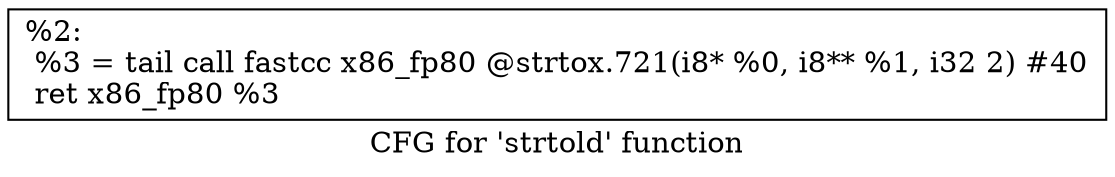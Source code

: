 digraph "CFG for 'strtold' function" {
	label="CFG for 'strtold' function";

	Node0x1ecebe0 [shape=record,label="{%2:\l  %3 = tail call fastcc x86_fp80 @strtox.721(i8* %0, i8** %1, i32 2) #40\l  ret x86_fp80 %3\l}"];
}
